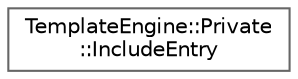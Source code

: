 digraph "Graphical Class Hierarchy"
{
 // INTERACTIVE_SVG=YES
 // LATEX_PDF_SIZE
  bgcolor="transparent";
  edge [fontname=Helvetica,fontsize=10,labelfontname=Helvetica,labelfontsize=10];
  node [fontname=Helvetica,fontsize=10,shape=box,height=0.2,width=0.4];
  rankdir="LR";
  Node0 [label="TemplateEngine::Private\l::IncludeEntry",height=0.2,width=0.4,color="grey40", fillcolor="white", style="filled",URL="$de/d8d/class_template_engine_1_1_private_1_1_include_entry.html",tooltip=" "];
}
